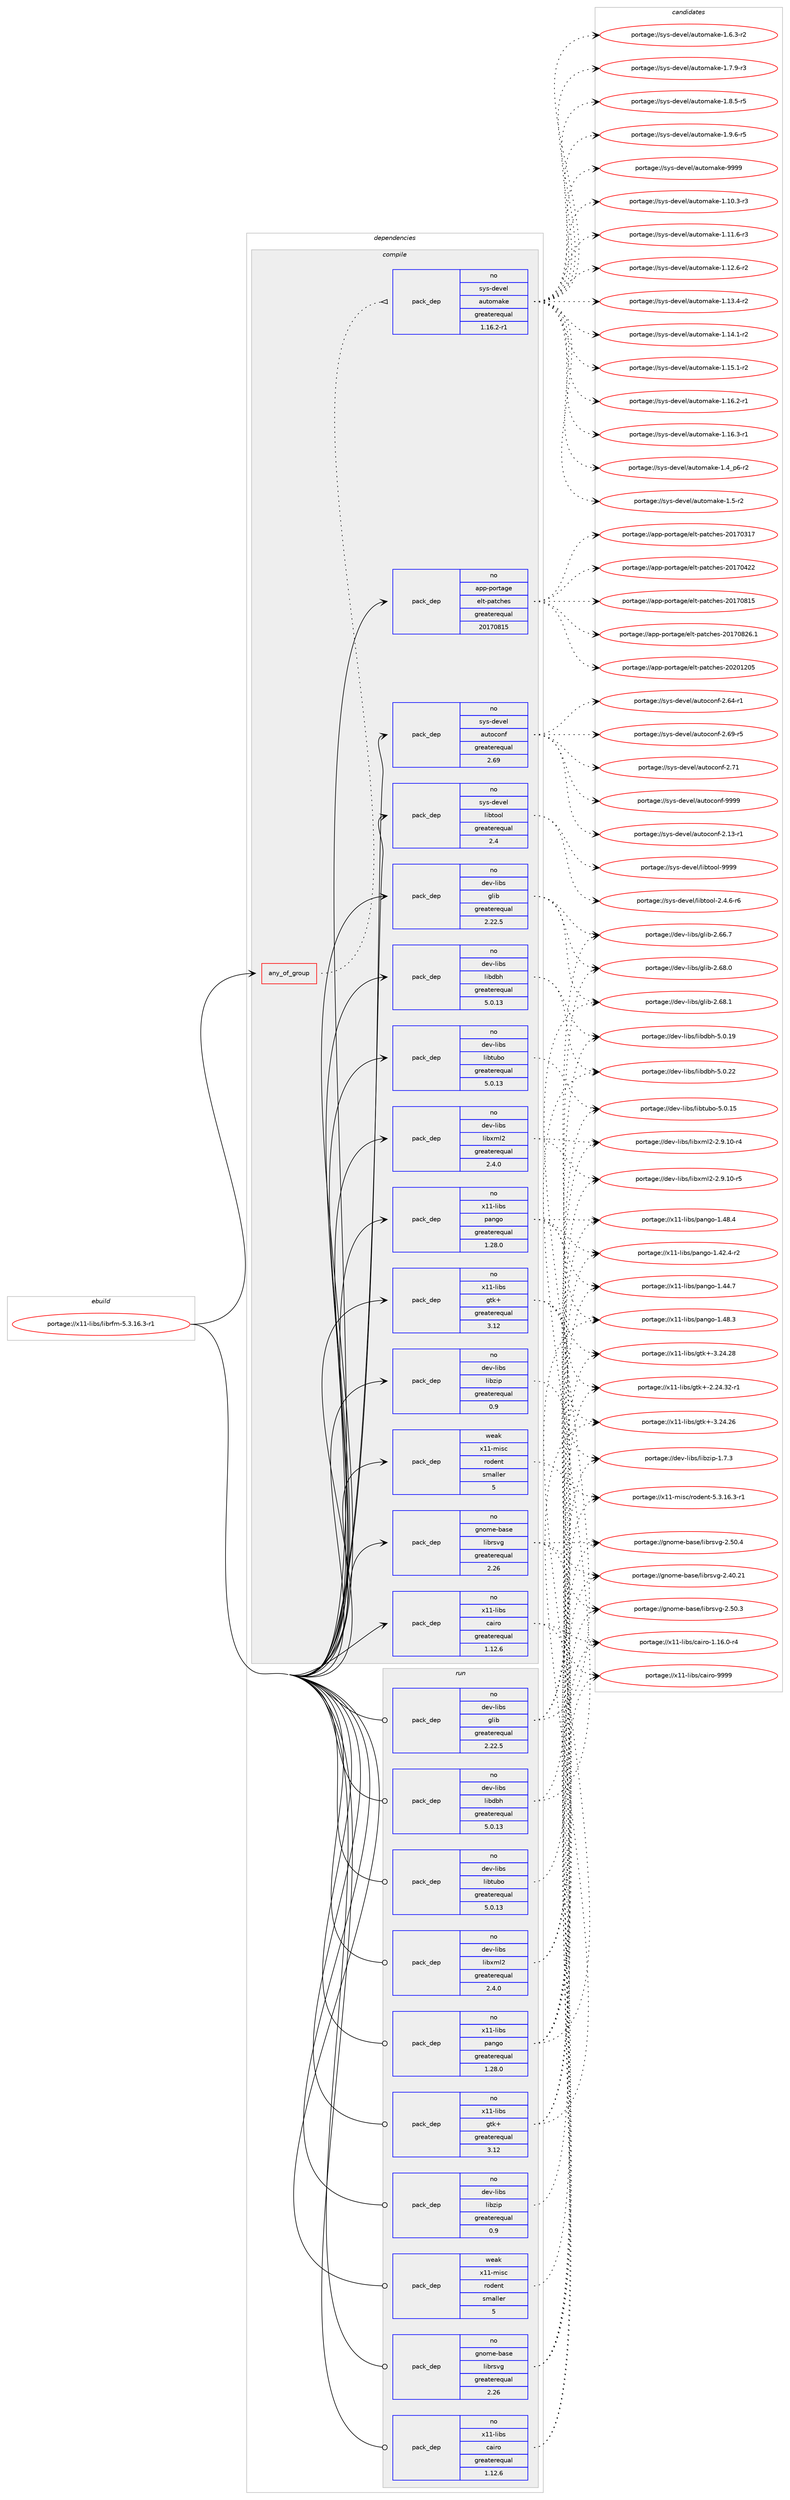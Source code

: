 digraph prolog {

# *************
# Graph options
# *************

newrank=true;
concentrate=true;
compound=true;
graph [rankdir=LR,fontname=Helvetica,fontsize=10,ranksep=1.5];#, ranksep=2.5, nodesep=0.2];
edge  [arrowhead=vee];
node  [fontname=Helvetica,fontsize=10];

# **********
# The ebuild
# **********

subgraph cluster_leftcol {
color=gray;
rank=same;
label=<<i>ebuild</i>>;
id [label="portage://x11-libs/librfm-5.3.16.3-r1", color=red, width=4, href="../x11-libs/librfm-5.3.16.3-r1.svg"];
}

# ****************
# The dependencies
# ****************

subgraph cluster_midcol {
color=gray;
label=<<i>dependencies</i>>;
subgraph cluster_compile {
fillcolor="#eeeeee";
style=filled;
label=<<i>compile</i>>;
subgraph any70 {
dependency2773 [label=<<TABLE BORDER="0" CELLBORDER="1" CELLSPACING="0" CELLPADDING="4"><TR><TD CELLPADDING="10">any_of_group</TD></TR></TABLE>>, shape=none, color=red];subgraph pack1674 {
dependency2774 [label=<<TABLE BORDER="0" CELLBORDER="1" CELLSPACING="0" CELLPADDING="4" WIDTH="220"><TR><TD ROWSPAN="6" CELLPADDING="30">pack_dep</TD></TR><TR><TD WIDTH="110">no</TD></TR><TR><TD>sys-devel</TD></TR><TR><TD>automake</TD></TR><TR><TD>greaterequal</TD></TR><TR><TD>1.16.2-r1</TD></TR></TABLE>>, shape=none, color=blue];
}
dependency2773:e -> dependency2774:w [weight=20,style="dotted",arrowhead="oinv"];
}
id:e -> dependency2773:w [weight=20,style="solid",arrowhead="vee"];
subgraph pack1675 {
dependency2775 [label=<<TABLE BORDER="0" CELLBORDER="1" CELLSPACING="0" CELLPADDING="4" WIDTH="220"><TR><TD ROWSPAN="6" CELLPADDING="30">pack_dep</TD></TR><TR><TD WIDTH="110">no</TD></TR><TR><TD>app-portage</TD></TR><TR><TD>elt-patches</TD></TR><TR><TD>greaterequal</TD></TR><TR><TD>20170815</TD></TR></TABLE>>, shape=none, color=blue];
}
id:e -> dependency2775:w [weight=20,style="solid",arrowhead="vee"];
subgraph pack1676 {
dependency2776 [label=<<TABLE BORDER="0" CELLBORDER="1" CELLSPACING="0" CELLPADDING="4" WIDTH="220"><TR><TD ROWSPAN="6" CELLPADDING="30">pack_dep</TD></TR><TR><TD WIDTH="110">no</TD></TR><TR><TD>dev-libs</TD></TR><TR><TD>glib</TD></TR><TR><TD>greaterequal</TD></TR><TR><TD>2.22.5</TD></TR></TABLE>>, shape=none, color=blue];
}
id:e -> dependency2776:w [weight=20,style="solid",arrowhead="vee"];
subgraph pack1677 {
dependency2777 [label=<<TABLE BORDER="0" CELLBORDER="1" CELLSPACING="0" CELLPADDING="4" WIDTH="220"><TR><TD ROWSPAN="6" CELLPADDING="30">pack_dep</TD></TR><TR><TD WIDTH="110">no</TD></TR><TR><TD>dev-libs</TD></TR><TR><TD>libdbh</TD></TR><TR><TD>greaterequal</TD></TR><TR><TD>5.0.13</TD></TR></TABLE>>, shape=none, color=blue];
}
id:e -> dependency2777:w [weight=20,style="solid",arrowhead="vee"];
subgraph pack1678 {
dependency2778 [label=<<TABLE BORDER="0" CELLBORDER="1" CELLSPACING="0" CELLPADDING="4" WIDTH="220"><TR><TD ROWSPAN="6" CELLPADDING="30">pack_dep</TD></TR><TR><TD WIDTH="110">no</TD></TR><TR><TD>dev-libs</TD></TR><TR><TD>libtubo</TD></TR><TR><TD>greaterequal</TD></TR><TR><TD>5.0.13</TD></TR></TABLE>>, shape=none, color=blue];
}
id:e -> dependency2778:w [weight=20,style="solid",arrowhead="vee"];
subgraph pack1679 {
dependency2779 [label=<<TABLE BORDER="0" CELLBORDER="1" CELLSPACING="0" CELLPADDING="4" WIDTH="220"><TR><TD ROWSPAN="6" CELLPADDING="30">pack_dep</TD></TR><TR><TD WIDTH="110">no</TD></TR><TR><TD>dev-libs</TD></TR><TR><TD>libxml2</TD></TR><TR><TD>greaterequal</TD></TR><TR><TD>2.4.0</TD></TR></TABLE>>, shape=none, color=blue];
}
id:e -> dependency2779:w [weight=20,style="solid",arrowhead="vee"];
subgraph pack1680 {
dependency2780 [label=<<TABLE BORDER="0" CELLBORDER="1" CELLSPACING="0" CELLPADDING="4" WIDTH="220"><TR><TD ROWSPAN="6" CELLPADDING="30">pack_dep</TD></TR><TR><TD WIDTH="110">no</TD></TR><TR><TD>dev-libs</TD></TR><TR><TD>libzip</TD></TR><TR><TD>greaterequal</TD></TR><TR><TD>0.9</TD></TR></TABLE>>, shape=none, color=blue];
}
id:e -> dependency2780:w [weight=20,style="solid",arrowhead="vee"];
subgraph pack1681 {
dependency2781 [label=<<TABLE BORDER="0" CELLBORDER="1" CELLSPACING="0" CELLPADDING="4" WIDTH="220"><TR><TD ROWSPAN="6" CELLPADDING="30">pack_dep</TD></TR><TR><TD WIDTH="110">no</TD></TR><TR><TD>gnome-base</TD></TR><TR><TD>librsvg</TD></TR><TR><TD>greaterequal</TD></TR><TR><TD>2.26</TD></TR></TABLE>>, shape=none, color=blue];
}
id:e -> dependency2781:w [weight=20,style="solid",arrowhead="vee"];
subgraph pack1682 {
dependency2782 [label=<<TABLE BORDER="0" CELLBORDER="1" CELLSPACING="0" CELLPADDING="4" WIDTH="220"><TR><TD ROWSPAN="6" CELLPADDING="30">pack_dep</TD></TR><TR><TD WIDTH="110">no</TD></TR><TR><TD>sys-devel</TD></TR><TR><TD>autoconf</TD></TR><TR><TD>greaterequal</TD></TR><TR><TD>2.69</TD></TR></TABLE>>, shape=none, color=blue];
}
id:e -> dependency2782:w [weight=20,style="solid",arrowhead="vee"];
# *** BEGIN UNKNOWN DEPENDENCY TYPE (TODO) ***
# id -> package_dependency(portage://x11-libs/librfm-5.3.16.3-r1,install,no,sys-devel,gnuconfig,none,[,,],[],[])
# *** END UNKNOWN DEPENDENCY TYPE (TODO) ***

subgraph pack1683 {
dependency2783 [label=<<TABLE BORDER="0" CELLBORDER="1" CELLSPACING="0" CELLPADDING="4" WIDTH="220"><TR><TD ROWSPAN="6" CELLPADDING="30">pack_dep</TD></TR><TR><TD WIDTH="110">no</TD></TR><TR><TD>sys-devel</TD></TR><TR><TD>libtool</TD></TR><TR><TD>greaterequal</TD></TR><TR><TD>2.4</TD></TR></TABLE>>, shape=none, color=blue];
}
id:e -> dependency2783:w [weight=20,style="solid",arrowhead="vee"];
# *** BEGIN UNKNOWN DEPENDENCY TYPE (TODO) ***
# id -> package_dependency(portage://x11-libs/librfm-5.3.16.3-r1,install,no,virtual,pkgconfig,none,[,,],[],[])
# *** END UNKNOWN DEPENDENCY TYPE (TODO) ***

subgraph pack1684 {
dependency2784 [label=<<TABLE BORDER="0" CELLBORDER="1" CELLSPACING="0" CELLPADDING="4" WIDTH="220"><TR><TD ROWSPAN="6" CELLPADDING="30">pack_dep</TD></TR><TR><TD WIDTH="110">no</TD></TR><TR><TD>x11-libs</TD></TR><TR><TD>cairo</TD></TR><TR><TD>greaterequal</TD></TR><TR><TD>1.12.6</TD></TR></TABLE>>, shape=none, color=blue];
}
id:e -> dependency2784:w [weight=20,style="solid",arrowhead="vee"];
subgraph pack1685 {
dependency2785 [label=<<TABLE BORDER="0" CELLBORDER="1" CELLSPACING="0" CELLPADDING="4" WIDTH="220"><TR><TD ROWSPAN="6" CELLPADDING="30">pack_dep</TD></TR><TR><TD WIDTH="110">no</TD></TR><TR><TD>x11-libs</TD></TR><TR><TD>gtk+</TD></TR><TR><TD>greaterequal</TD></TR><TR><TD>3.12</TD></TR></TABLE>>, shape=none, color=blue];
}
id:e -> dependency2785:w [weight=20,style="solid",arrowhead="vee"];
subgraph pack1686 {
dependency2786 [label=<<TABLE BORDER="0" CELLBORDER="1" CELLSPACING="0" CELLPADDING="4" WIDTH="220"><TR><TD ROWSPAN="6" CELLPADDING="30">pack_dep</TD></TR><TR><TD WIDTH="110">no</TD></TR><TR><TD>x11-libs</TD></TR><TR><TD>pango</TD></TR><TR><TD>greaterequal</TD></TR><TR><TD>1.28.0</TD></TR></TABLE>>, shape=none, color=blue];
}
id:e -> dependency2786:w [weight=20,style="solid",arrowhead="vee"];
subgraph pack1687 {
dependency2787 [label=<<TABLE BORDER="0" CELLBORDER="1" CELLSPACING="0" CELLPADDING="4" WIDTH="220"><TR><TD ROWSPAN="6" CELLPADDING="30">pack_dep</TD></TR><TR><TD WIDTH="110">weak</TD></TR><TR><TD>x11-misc</TD></TR><TR><TD>rodent</TD></TR><TR><TD>smaller</TD></TR><TR><TD>5</TD></TR></TABLE>>, shape=none, color=blue];
}
id:e -> dependency2787:w [weight=20,style="solid",arrowhead="vee"];
}
subgraph cluster_compileandrun {
fillcolor="#eeeeee";
style=filled;
label=<<i>compile and run</i>>;
}
subgraph cluster_run {
fillcolor="#eeeeee";
style=filled;
label=<<i>run</i>>;
subgraph pack1688 {
dependency2788 [label=<<TABLE BORDER="0" CELLBORDER="1" CELLSPACING="0" CELLPADDING="4" WIDTH="220"><TR><TD ROWSPAN="6" CELLPADDING="30">pack_dep</TD></TR><TR><TD WIDTH="110">no</TD></TR><TR><TD>dev-libs</TD></TR><TR><TD>glib</TD></TR><TR><TD>greaterequal</TD></TR><TR><TD>2.22.5</TD></TR></TABLE>>, shape=none, color=blue];
}
id:e -> dependency2788:w [weight=20,style="solid",arrowhead="odot"];
subgraph pack1689 {
dependency2789 [label=<<TABLE BORDER="0" CELLBORDER="1" CELLSPACING="0" CELLPADDING="4" WIDTH="220"><TR><TD ROWSPAN="6" CELLPADDING="30">pack_dep</TD></TR><TR><TD WIDTH="110">no</TD></TR><TR><TD>dev-libs</TD></TR><TR><TD>libdbh</TD></TR><TR><TD>greaterequal</TD></TR><TR><TD>5.0.13</TD></TR></TABLE>>, shape=none, color=blue];
}
id:e -> dependency2789:w [weight=20,style="solid",arrowhead="odot"];
subgraph pack1690 {
dependency2790 [label=<<TABLE BORDER="0" CELLBORDER="1" CELLSPACING="0" CELLPADDING="4" WIDTH="220"><TR><TD ROWSPAN="6" CELLPADDING="30">pack_dep</TD></TR><TR><TD WIDTH="110">no</TD></TR><TR><TD>dev-libs</TD></TR><TR><TD>libtubo</TD></TR><TR><TD>greaterequal</TD></TR><TR><TD>5.0.13</TD></TR></TABLE>>, shape=none, color=blue];
}
id:e -> dependency2790:w [weight=20,style="solid",arrowhead="odot"];
subgraph pack1691 {
dependency2791 [label=<<TABLE BORDER="0" CELLBORDER="1" CELLSPACING="0" CELLPADDING="4" WIDTH="220"><TR><TD ROWSPAN="6" CELLPADDING="30">pack_dep</TD></TR><TR><TD WIDTH="110">no</TD></TR><TR><TD>dev-libs</TD></TR><TR><TD>libxml2</TD></TR><TR><TD>greaterequal</TD></TR><TR><TD>2.4.0</TD></TR></TABLE>>, shape=none, color=blue];
}
id:e -> dependency2791:w [weight=20,style="solid",arrowhead="odot"];
subgraph pack1692 {
dependency2792 [label=<<TABLE BORDER="0" CELLBORDER="1" CELLSPACING="0" CELLPADDING="4" WIDTH="220"><TR><TD ROWSPAN="6" CELLPADDING="30">pack_dep</TD></TR><TR><TD WIDTH="110">no</TD></TR><TR><TD>dev-libs</TD></TR><TR><TD>libzip</TD></TR><TR><TD>greaterequal</TD></TR><TR><TD>0.9</TD></TR></TABLE>>, shape=none, color=blue];
}
id:e -> dependency2792:w [weight=20,style="solid",arrowhead="odot"];
subgraph pack1693 {
dependency2793 [label=<<TABLE BORDER="0" CELLBORDER="1" CELLSPACING="0" CELLPADDING="4" WIDTH="220"><TR><TD ROWSPAN="6" CELLPADDING="30">pack_dep</TD></TR><TR><TD WIDTH="110">no</TD></TR><TR><TD>gnome-base</TD></TR><TR><TD>librsvg</TD></TR><TR><TD>greaterequal</TD></TR><TR><TD>2.26</TD></TR></TABLE>>, shape=none, color=blue];
}
id:e -> dependency2793:w [weight=20,style="solid",arrowhead="odot"];
subgraph pack1694 {
dependency2794 [label=<<TABLE BORDER="0" CELLBORDER="1" CELLSPACING="0" CELLPADDING="4" WIDTH="220"><TR><TD ROWSPAN="6" CELLPADDING="30">pack_dep</TD></TR><TR><TD WIDTH="110">no</TD></TR><TR><TD>x11-libs</TD></TR><TR><TD>cairo</TD></TR><TR><TD>greaterequal</TD></TR><TR><TD>1.12.6</TD></TR></TABLE>>, shape=none, color=blue];
}
id:e -> dependency2794:w [weight=20,style="solid",arrowhead="odot"];
subgraph pack1695 {
dependency2795 [label=<<TABLE BORDER="0" CELLBORDER="1" CELLSPACING="0" CELLPADDING="4" WIDTH="220"><TR><TD ROWSPAN="6" CELLPADDING="30">pack_dep</TD></TR><TR><TD WIDTH="110">no</TD></TR><TR><TD>x11-libs</TD></TR><TR><TD>gtk+</TD></TR><TR><TD>greaterequal</TD></TR><TR><TD>3.12</TD></TR></TABLE>>, shape=none, color=blue];
}
id:e -> dependency2795:w [weight=20,style="solid",arrowhead="odot"];
subgraph pack1696 {
dependency2796 [label=<<TABLE BORDER="0" CELLBORDER="1" CELLSPACING="0" CELLPADDING="4" WIDTH="220"><TR><TD ROWSPAN="6" CELLPADDING="30">pack_dep</TD></TR><TR><TD WIDTH="110">no</TD></TR><TR><TD>x11-libs</TD></TR><TR><TD>pango</TD></TR><TR><TD>greaterequal</TD></TR><TR><TD>1.28.0</TD></TR></TABLE>>, shape=none, color=blue];
}
id:e -> dependency2796:w [weight=20,style="solid",arrowhead="odot"];
subgraph pack1697 {
dependency2797 [label=<<TABLE BORDER="0" CELLBORDER="1" CELLSPACING="0" CELLPADDING="4" WIDTH="220"><TR><TD ROWSPAN="6" CELLPADDING="30">pack_dep</TD></TR><TR><TD WIDTH="110">weak</TD></TR><TR><TD>x11-misc</TD></TR><TR><TD>rodent</TD></TR><TR><TD>smaller</TD></TR><TR><TD>5</TD></TR></TABLE>>, shape=none, color=blue];
}
id:e -> dependency2797:w [weight=20,style="solid",arrowhead="odot"];
}
}

# **************
# The candidates
# **************

subgraph cluster_choices {
rank=same;
color=gray;
label=<<i>candidates</i>>;

subgraph choice1674 {
color=black;
nodesep=1;
choice11512111545100101118101108479711711611110997107101454946494846514511451 [label="portage://sys-devel/automake-1.10.3-r3", color=red, width=4,href="../sys-devel/automake-1.10.3-r3.svg"];
choice11512111545100101118101108479711711611110997107101454946494946544511451 [label="portage://sys-devel/automake-1.11.6-r3", color=red, width=4,href="../sys-devel/automake-1.11.6-r3.svg"];
choice11512111545100101118101108479711711611110997107101454946495046544511450 [label="portage://sys-devel/automake-1.12.6-r2", color=red, width=4,href="../sys-devel/automake-1.12.6-r2.svg"];
choice11512111545100101118101108479711711611110997107101454946495146524511450 [label="portage://sys-devel/automake-1.13.4-r2", color=red, width=4,href="../sys-devel/automake-1.13.4-r2.svg"];
choice11512111545100101118101108479711711611110997107101454946495246494511450 [label="portage://sys-devel/automake-1.14.1-r2", color=red, width=4,href="../sys-devel/automake-1.14.1-r2.svg"];
choice11512111545100101118101108479711711611110997107101454946495346494511450 [label="portage://sys-devel/automake-1.15.1-r2", color=red, width=4,href="../sys-devel/automake-1.15.1-r2.svg"];
choice11512111545100101118101108479711711611110997107101454946495446504511449 [label="portage://sys-devel/automake-1.16.2-r1", color=red, width=4,href="../sys-devel/automake-1.16.2-r1.svg"];
choice11512111545100101118101108479711711611110997107101454946495446514511449 [label="portage://sys-devel/automake-1.16.3-r1", color=red, width=4,href="../sys-devel/automake-1.16.3-r1.svg"];
choice115121115451001011181011084797117116111109971071014549465295112544511450 [label="portage://sys-devel/automake-1.4_p6-r2", color=red, width=4,href="../sys-devel/automake-1.4_p6-r2.svg"];
choice11512111545100101118101108479711711611110997107101454946534511450 [label="portage://sys-devel/automake-1.5-r2", color=red, width=4,href="../sys-devel/automake-1.5-r2.svg"];
choice115121115451001011181011084797117116111109971071014549465446514511450 [label="portage://sys-devel/automake-1.6.3-r2", color=red, width=4,href="../sys-devel/automake-1.6.3-r2.svg"];
choice115121115451001011181011084797117116111109971071014549465546574511451 [label="portage://sys-devel/automake-1.7.9-r3", color=red, width=4,href="../sys-devel/automake-1.7.9-r3.svg"];
choice115121115451001011181011084797117116111109971071014549465646534511453 [label="portage://sys-devel/automake-1.8.5-r5", color=red, width=4,href="../sys-devel/automake-1.8.5-r5.svg"];
choice115121115451001011181011084797117116111109971071014549465746544511453 [label="portage://sys-devel/automake-1.9.6-r5", color=red, width=4,href="../sys-devel/automake-1.9.6-r5.svg"];
choice115121115451001011181011084797117116111109971071014557575757 [label="portage://sys-devel/automake-9999", color=red, width=4,href="../sys-devel/automake-9999.svg"];
dependency2774:e -> choice11512111545100101118101108479711711611110997107101454946494846514511451:w [style=dotted,weight="100"];
dependency2774:e -> choice11512111545100101118101108479711711611110997107101454946494946544511451:w [style=dotted,weight="100"];
dependency2774:e -> choice11512111545100101118101108479711711611110997107101454946495046544511450:w [style=dotted,weight="100"];
dependency2774:e -> choice11512111545100101118101108479711711611110997107101454946495146524511450:w [style=dotted,weight="100"];
dependency2774:e -> choice11512111545100101118101108479711711611110997107101454946495246494511450:w [style=dotted,weight="100"];
dependency2774:e -> choice11512111545100101118101108479711711611110997107101454946495346494511450:w [style=dotted,weight="100"];
dependency2774:e -> choice11512111545100101118101108479711711611110997107101454946495446504511449:w [style=dotted,weight="100"];
dependency2774:e -> choice11512111545100101118101108479711711611110997107101454946495446514511449:w [style=dotted,weight="100"];
dependency2774:e -> choice115121115451001011181011084797117116111109971071014549465295112544511450:w [style=dotted,weight="100"];
dependency2774:e -> choice11512111545100101118101108479711711611110997107101454946534511450:w [style=dotted,weight="100"];
dependency2774:e -> choice115121115451001011181011084797117116111109971071014549465446514511450:w [style=dotted,weight="100"];
dependency2774:e -> choice115121115451001011181011084797117116111109971071014549465546574511451:w [style=dotted,weight="100"];
dependency2774:e -> choice115121115451001011181011084797117116111109971071014549465646534511453:w [style=dotted,weight="100"];
dependency2774:e -> choice115121115451001011181011084797117116111109971071014549465746544511453:w [style=dotted,weight="100"];
dependency2774:e -> choice115121115451001011181011084797117116111109971071014557575757:w [style=dotted,weight="100"];
}
subgraph choice1675 {
color=black;
nodesep=1;
choice97112112451121111141169710310147101108116451129711699104101115455048495548514955 [label="portage://app-portage/elt-patches-20170317", color=red, width=4,href="../app-portage/elt-patches-20170317.svg"];
choice97112112451121111141169710310147101108116451129711699104101115455048495548525050 [label="portage://app-portage/elt-patches-20170422", color=red, width=4,href="../app-portage/elt-patches-20170422.svg"];
choice97112112451121111141169710310147101108116451129711699104101115455048495548564953 [label="portage://app-portage/elt-patches-20170815", color=red, width=4,href="../app-portage/elt-patches-20170815.svg"];
choice971121124511211111411697103101471011081164511297116991041011154550484955485650544649 [label="portage://app-portage/elt-patches-20170826.1", color=red, width=4,href="../app-portage/elt-patches-20170826.1.svg"];
choice97112112451121111141169710310147101108116451129711699104101115455048504849504853 [label="portage://app-portage/elt-patches-20201205", color=red, width=4,href="../app-portage/elt-patches-20201205.svg"];
dependency2775:e -> choice97112112451121111141169710310147101108116451129711699104101115455048495548514955:w [style=dotted,weight="100"];
dependency2775:e -> choice97112112451121111141169710310147101108116451129711699104101115455048495548525050:w [style=dotted,weight="100"];
dependency2775:e -> choice97112112451121111141169710310147101108116451129711699104101115455048495548564953:w [style=dotted,weight="100"];
dependency2775:e -> choice971121124511211111411697103101471011081164511297116991041011154550484955485650544649:w [style=dotted,weight="100"];
dependency2775:e -> choice97112112451121111141169710310147101108116451129711699104101115455048504849504853:w [style=dotted,weight="100"];
}
subgraph choice1676 {
color=black;
nodesep=1;
choice1001011184510810598115471031081059845504654544655 [label="portage://dev-libs/glib-2.66.7", color=red, width=4,href="../dev-libs/glib-2.66.7.svg"];
choice1001011184510810598115471031081059845504654564648 [label="portage://dev-libs/glib-2.68.0", color=red, width=4,href="../dev-libs/glib-2.68.0.svg"];
choice1001011184510810598115471031081059845504654564649 [label="portage://dev-libs/glib-2.68.1", color=red, width=4,href="../dev-libs/glib-2.68.1.svg"];
dependency2776:e -> choice1001011184510810598115471031081059845504654544655:w [style=dotted,weight="100"];
dependency2776:e -> choice1001011184510810598115471031081059845504654564648:w [style=dotted,weight="100"];
dependency2776:e -> choice1001011184510810598115471031081059845504654564649:w [style=dotted,weight="100"];
}
subgraph choice1677 {
color=black;
nodesep=1;
choice100101118451081059811547108105981009810445534648464957 [label="portage://dev-libs/libdbh-5.0.19", color=red, width=4,href="../dev-libs/libdbh-5.0.19.svg"];
choice100101118451081059811547108105981009810445534648465050 [label="portage://dev-libs/libdbh-5.0.22", color=red, width=4,href="../dev-libs/libdbh-5.0.22.svg"];
dependency2777:e -> choice100101118451081059811547108105981009810445534648464957:w [style=dotted,weight="100"];
dependency2777:e -> choice100101118451081059811547108105981009810445534648465050:w [style=dotted,weight="100"];
}
subgraph choice1678 {
color=black;
nodesep=1;
choice100101118451081059811547108105981161179811145534648464953 [label="portage://dev-libs/libtubo-5.0.15", color=red, width=4,href="../dev-libs/libtubo-5.0.15.svg"];
dependency2778:e -> choice100101118451081059811547108105981161179811145534648464953:w [style=dotted,weight="100"];
}
subgraph choice1679 {
color=black;
nodesep=1;
choice1001011184510810598115471081059812010910850455046574649484511452 [label="portage://dev-libs/libxml2-2.9.10-r4", color=red, width=4,href="../dev-libs/libxml2-2.9.10-r4.svg"];
choice1001011184510810598115471081059812010910850455046574649484511453 [label="portage://dev-libs/libxml2-2.9.10-r5", color=red, width=4,href="../dev-libs/libxml2-2.9.10-r5.svg"];
dependency2779:e -> choice1001011184510810598115471081059812010910850455046574649484511452:w [style=dotted,weight="100"];
dependency2779:e -> choice1001011184510810598115471081059812010910850455046574649484511453:w [style=dotted,weight="100"];
}
subgraph choice1680 {
color=black;
nodesep=1;
choice10010111845108105981154710810598122105112454946554651 [label="portage://dev-libs/libzip-1.7.3", color=red, width=4,href="../dev-libs/libzip-1.7.3.svg"];
dependency2780:e -> choice10010111845108105981154710810598122105112454946554651:w [style=dotted,weight="100"];
}
subgraph choice1681 {
color=black;
nodesep=1;
choice10311011110910145989711510147108105981141151181034550465248465049 [label="portage://gnome-base/librsvg-2.40.21", color=red, width=4,href="../gnome-base/librsvg-2.40.21.svg"];
choice103110111109101459897115101471081059811411511810345504653484651 [label="portage://gnome-base/librsvg-2.50.3", color=red, width=4,href="../gnome-base/librsvg-2.50.3.svg"];
choice103110111109101459897115101471081059811411511810345504653484652 [label="portage://gnome-base/librsvg-2.50.4", color=red, width=4,href="../gnome-base/librsvg-2.50.4.svg"];
dependency2781:e -> choice10311011110910145989711510147108105981141151181034550465248465049:w [style=dotted,weight="100"];
dependency2781:e -> choice103110111109101459897115101471081059811411511810345504653484651:w [style=dotted,weight="100"];
dependency2781:e -> choice103110111109101459897115101471081059811411511810345504653484652:w [style=dotted,weight="100"];
}
subgraph choice1682 {
color=black;
nodesep=1;
choice1151211154510010111810110847971171161119911111010245504649514511449 [label="portage://sys-devel/autoconf-2.13-r1", color=red, width=4,href="../sys-devel/autoconf-2.13-r1.svg"];
choice1151211154510010111810110847971171161119911111010245504654524511449 [label="portage://sys-devel/autoconf-2.64-r1", color=red, width=4,href="../sys-devel/autoconf-2.64-r1.svg"];
choice1151211154510010111810110847971171161119911111010245504654574511453 [label="portage://sys-devel/autoconf-2.69-r5", color=red, width=4,href="../sys-devel/autoconf-2.69-r5.svg"];
choice115121115451001011181011084797117116111991111101024550465549 [label="portage://sys-devel/autoconf-2.71", color=red, width=4,href="../sys-devel/autoconf-2.71.svg"];
choice115121115451001011181011084797117116111991111101024557575757 [label="portage://sys-devel/autoconf-9999", color=red, width=4,href="../sys-devel/autoconf-9999.svg"];
dependency2782:e -> choice1151211154510010111810110847971171161119911111010245504649514511449:w [style=dotted,weight="100"];
dependency2782:e -> choice1151211154510010111810110847971171161119911111010245504654524511449:w [style=dotted,weight="100"];
dependency2782:e -> choice1151211154510010111810110847971171161119911111010245504654574511453:w [style=dotted,weight="100"];
dependency2782:e -> choice115121115451001011181011084797117116111991111101024550465549:w [style=dotted,weight="100"];
dependency2782:e -> choice115121115451001011181011084797117116111991111101024557575757:w [style=dotted,weight="100"];
}
subgraph choice1683 {
color=black;
nodesep=1;
choice1151211154510010111810110847108105981161111111084550465246544511454 [label="portage://sys-devel/libtool-2.4.6-r6", color=red, width=4,href="../sys-devel/libtool-2.4.6-r6.svg"];
choice1151211154510010111810110847108105981161111111084557575757 [label="portage://sys-devel/libtool-9999", color=red, width=4,href="../sys-devel/libtool-9999.svg"];
dependency2783:e -> choice1151211154510010111810110847108105981161111111084550465246544511454:w [style=dotted,weight="100"];
dependency2783:e -> choice1151211154510010111810110847108105981161111111084557575757:w [style=dotted,weight="100"];
}
subgraph choice1684 {
color=black;
nodesep=1;
choice12049494510810598115479997105114111454946495446484511452 [label="portage://x11-libs/cairo-1.16.0-r4", color=red, width=4,href="../x11-libs/cairo-1.16.0-r4.svg"];
choice120494945108105981154799971051141114557575757 [label="portage://x11-libs/cairo-9999", color=red, width=4,href="../x11-libs/cairo-9999.svg"];
dependency2784:e -> choice12049494510810598115479997105114111454946495446484511452:w [style=dotted,weight="100"];
dependency2784:e -> choice120494945108105981154799971051141114557575757:w [style=dotted,weight="100"];
}
subgraph choice1685 {
color=black;
nodesep=1;
choice12049494510810598115471031161074345504650524651504511449 [label="portage://x11-libs/gtk+-2.24.32-r1", color=red, width=4,href="../x11-libs/gtk+-2.24.32-r1.svg"];
choice1204949451081059811547103116107434551465052465054 [label="portage://x11-libs/gtk+-3.24.26", color=red, width=4,href="../x11-libs/gtk+-3.24.26.svg"];
choice1204949451081059811547103116107434551465052465056 [label="portage://x11-libs/gtk+-3.24.28", color=red, width=4,href="../x11-libs/gtk+-3.24.28.svg"];
dependency2785:e -> choice12049494510810598115471031161074345504650524651504511449:w [style=dotted,weight="100"];
dependency2785:e -> choice1204949451081059811547103116107434551465052465054:w [style=dotted,weight="100"];
dependency2785:e -> choice1204949451081059811547103116107434551465052465056:w [style=dotted,weight="100"];
}
subgraph choice1686 {
color=black;
nodesep=1;
choice120494945108105981154711297110103111454946525046524511450 [label="portage://x11-libs/pango-1.42.4-r2", color=red, width=4,href="../x11-libs/pango-1.42.4-r2.svg"];
choice12049494510810598115471129711010311145494652524655 [label="portage://x11-libs/pango-1.44.7", color=red, width=4,href="../x11-libs/pango-1.44.7.svg"];
choice12049494510810598115471129711010311145494652564651 [label="portage://x11-libs/pango-1.48.3", color=red, width=4,href="../x11-libs/pango-1.48.3.svg"];
choice12049494510810598115471129711010311145494652564652 [label="portage://x11-libs/pango-1.48.4", color=red, width=4,href="../x11-libs/pango-1.48.4.svg"];
dependency2786:e -> choice120494945108105981154711297110103111454946525046524511450:w [style=dotted,weight="100"];
dependency2786:e -> choice12049494510810598115471129711010311145494652524655:w [style=dotted,weight="100"];
dependency2786:e -> choice12049494510810598115471129711010311145494652564651:w [style=dotted,weight="100"];
dependency2786:e -> choice12049494510810598115471129711010311145494652564652:w [style=dotted,weight="100"];
}
subgraph choice1687 {
color=black;
nodesep=1;
choice12049494510910511599471141111001011101164553465146495446514511449 [label="portage://x11-misc/rodent-5.3.16.3-r1", color=red, width=4,href="../x11-misc/rodent-5.3.16.3-r1.svg"];
dependency2787:e -> choice12049494510910511599471141111001011101164553465146495446514511449:w [style=dotted,weight="100"];
}
subgraph choice1688 {
color=black;
nodesep=1;
choice1001011184510810598115471031081059845504654544655 [label="portage://dev-libs/glib-2.66.7", color=red, width=4,href="../dev-libs/glib-2.66.7.svg"];
choice1001011184510810598115471031081059845504654564648 [label="portage://dev-libs/glib-2.68.0", color=red, width=4,href="../dev-libs/glib-2.68.0.svg"];
choice1001011184510810598115471031081059845504654564649 [label="portage://dev-libs/glib-2.68.1", color=red, width=4,href="../dev-libs/glib-2.68.1.svg"];
dependency2788:e -> choice1001011184510810598115471031081059845504654544655:w [style=dotted,weight="100"];
dependency2788:e -> choice1001011184510810598115471031081059845504654564648:w [style=dotted,weight="100"];
dependency2788:e -> choice1001011184510810598115471031081059845504654564649:w [style=dotted,weight="100"];
}
subgraph choice1689 {
color=black;
nodesep=1;
choice100101118451081059811547108105981009810445534648464957 [label="portage://dev-libs/libdbh-5.0.19", color=red, width=4,href="../dev-libs/libdbh-5.0.19.svg"];
choice100101118451081059811547108105981009810445534648465050 [label="portage://dev-libs/libdbh-5.0.22", color=red, width=4,href="../dev-libs/libdbh-5.0.22.svg"];
dependency2789:e -> choice100101118451081059811547108105981009810445534648464957:w [style=dotted,weight="100"];
dependency2789:e -> choice100101118451081059811547108105981009810445534648465050:w [style=dotted,weight="100"];
}
subgraph choice1690 {
color=black;
nodesep=1;
choice100101118451081059811547108105981161179811145534648464953 [label="portage://dev-libs/libtubo-5.0.15", color=red, width=4,href="../dev-libs/libtubo-5.0.15.svg"];
dependency2790:e -> choice100101118451081059811547108105981161179811145534648464953:w [style=dotted,weight="100"];
}
subgraph choice1691 {
color=black;
nodesep=1;
choice1001011184510810598115471081059812010910850455046574649484511452 [label="portage://dev-libs/libxml2-2.9.10-r4", color=red, width=4,href="../dev-libs/libxml2-2.9.10-r4.svg"];
choice1001011184510810598115471081059812010910850455046574649484511453 [label="portage://dev-libs/libxml2-2.9.10-r5", color=red, width=4,href="../dev-libs/libxml2-2.9.10-r5.svg"];
dependency2791:e -> choice1001011184510810598115471081059812010910850455046574649484511452:w [style=dotted,weight="100"];
dependency2791:e -> choice1001011184510810598115471081059812010910850455046574649484511453:w [style=dotted,weight="100"];
}
subgraph choice1692 {
color=black;
nodesep=1;
choice10010111845108105981154710810598122105112454946554651 [label="portage://dev-libs/libzip-1.7.3", color=red, width=4,href="../dev-libs/libzip-1.7.3.svg"];
dependency2792:e -> choice10010111845108105981154710810598122105112454946554651:w [style=dotted,weight="100"];
}
subgraph choice1693 {
color=black;
nodesep=1;
choice10311011110910145989711510147108105981141151181034550465248465049 [label="portage://gnome-base/librsvg-2.40.21", color=red, width=4,href="../gnome-base/librsvg-2.40.21.svg"];
choice103110111109101459897115101471081059811411511810345504653484651 [label="portage://gnome-base/librsvg-2.50.3", color=red, width=4,href="../gnome-base/librsvg-2.50.3.svg"];
choice103110111109101459897115101471081059811411511810345504653484652 [label="portage://gnome-base/librsvg-2.50.4", color=red, width=4,href="../gnome-base/librsvg-2.50.4.svg"];
dependency2793:e -> choice10311011110910145989711510147108105981141151181034550465248465049:w [style=dotted,weight="100"];
dependency2793:e -> choice103110111109101459897115101471081059811411511810345504653484651:w [style=dotted,weight="100"];
dependency2793:e -> choice103110111109101459897115101471081059811411511810345504653484652:w [style=dotted,weight="100"];
}
subgraph choice1694 {
color=black;
nodesep=1;
choice12049494510810598115479997105114111454946495446484511452 [label="portage://x11-libs/cairo-1.16.0-r4", color=red, width=4,href="../x11-libs/cairo-1.16.0-r4.svg"];
choice120494945108105981154799971051141114557575757 [label="portage://x11-libs/cairo-9999", color=red, width=4,href="../x11-libs/cairo-9999.svg"];
dependency2794:e -> choice12049494510810598115479997105114111454946495446484511452:w [style=dotted,weight="100"];
dependency2794:e -> choice120494945108105981154799971051141114557575757:w [style=dotted,weight="100"];
}
subgraph choice1695 {
color=black;
nodesep=1;
choice12049494510810598115471031161074345504650524651504511449 [label="portage://x11-libs/gtk+-2.24.32-r1", color=red, width=4,href="../x11-libs/gtk+-2.24.32-r1.svg"];
choice1204949451081059811547103116107434551465052465054 [label="portage://x11-libs/gtk+-3.24.26", color=red, width=4,href="../x11-libs/gtk+-3.24.26.svg"];
choice1204949451081059811547103116107434551465052465056 [label="portage://x11-libs/gtk+-3.24.28", color=red, width=4,href="../x11-libs/gtk+-3.24.28.svg"];
dependency2795:e -> choice12049494510810598115471031161074345504650524651504511449:w [style=dotted,weight="100"];
dependency2795:e -> choice1204949451081059811547103116107434551465052465054:w [style=dotted,weight="100"];
dependency2795:e -> choice1204949451081059811547103116107434551465052465056:w [style=dotted,weight="100"];
}
subgraph choice1696 {
color=black;
nodesep=1;
choice120494945108105981154711297110103111454946525046524511450 [label="portage://x11-libs/pango-1.42.4-r2", color=red, width=4,href="../x11-libs/pango-1.42.4-r2.svg"];
choice12049494510810598115471129711010311145494652524655 [label="portage://x11-libs/pango-1.44.7", color=red, width=4,href="../x11-libs/pango-1.44.7.svg"];
choice12049494510810598115471129711010311145494652564651 [label="portage://x11-libs/pango-1.48.3", color=red, width=4,href="../x11-libs/pango-1.48.3.svg"];
choice12049494510810598115471129711010311145494652564652 [label="portage://x11-libs/pango-1.48.4", color=red, width=4,href="../x11-libs/pango-1.48.4.svg"];
dependency2796:e -> choice120494945108105981154711297110103111454946525046524511450:w [style=dotted,weight="100"];
dependency2796:e -> choice12049494510810598115471129711010311145494652524655:w [style=dotted,weight="100"];
dependency2796:e -> choice12049494510810598115471129711010311145494652564651:w [style=dotted,weight="100"];
dependency2796:e -> choice12049494510810598115471129711010311145494652564652:w [style=dotted,weight="100"];
}
subgraph choice1697 {
color=black;
nodesep=1;
choice12049494510910511599471141111001011101164553465146495446514511449 [label="portage://x11-misc/rodent-5.3.16.3-r1", color=red, width=4,href="../x11-misc/rodent-5.3.16.3-r1.svg"];
dependency2797:e -> choice12049494510910511599471141111001011101164553465146495446514511449:w [style=dotted,weight="100"];
}
}

}
